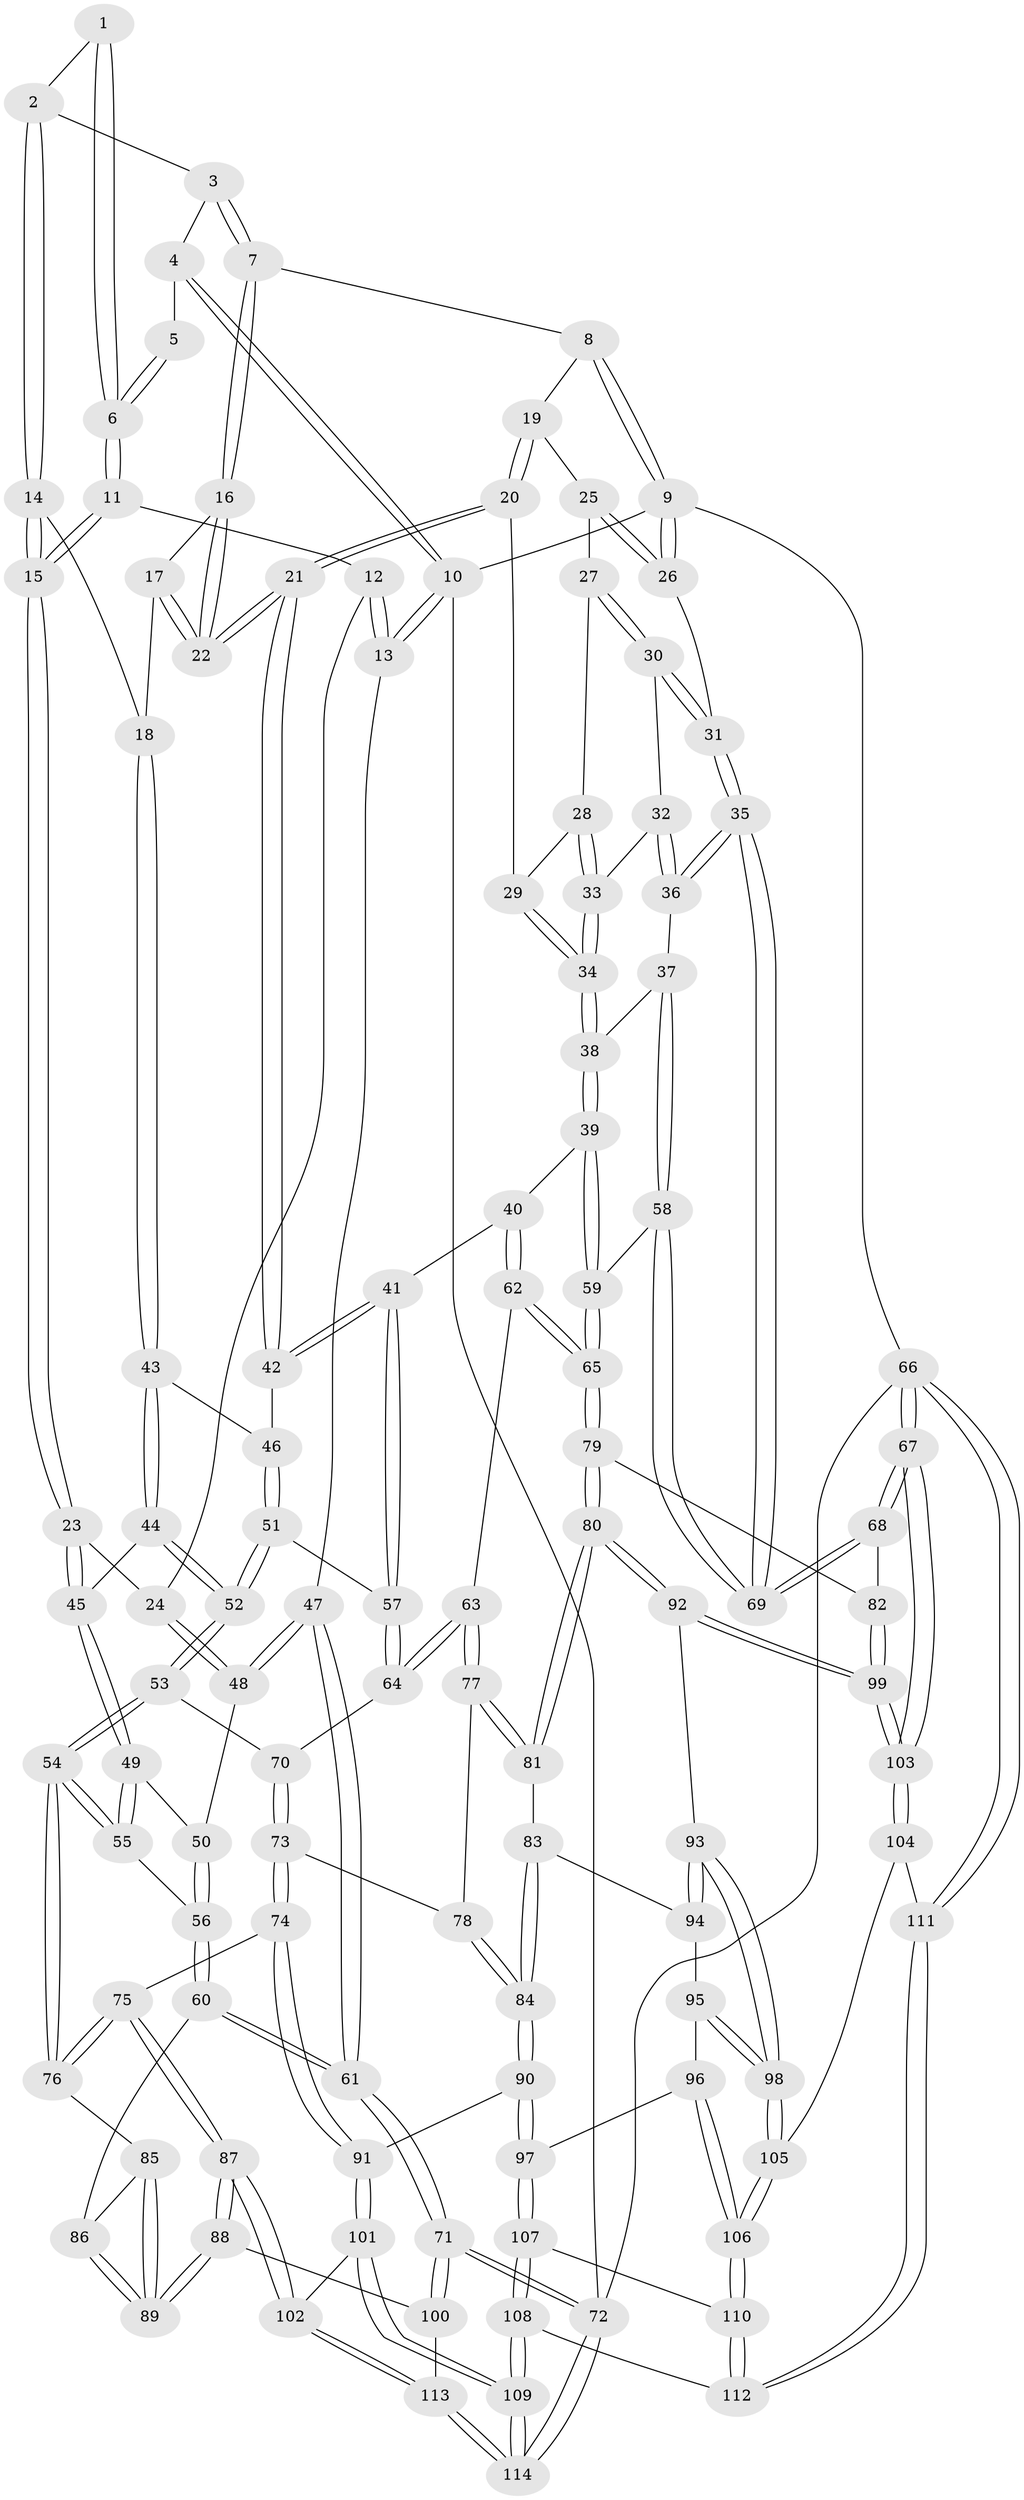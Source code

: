 // Generated by graph-tools (version 1.1) at 2025/27/03/15/25 16:27:56]
// undirected, 114 vertices, 282 edges
graph export_dot {
graph [start="1"]
  node [color=gray90,style=filled];
  1 [pos="+0.21156542960869523+0.07884847344160612"];
  2 [pos="+0.3058744617360671+0.08046174485690076"];
  3 [pos="+0.39897190151489864+0"];
  4 [pos="+0+0"];
  5 [pos="+0.08507883117175612+0"];
  6 [pos="+0.1469781235892424+0.14109521250465018"];
  7 [pos="+0.6007538363468231+0"];
  8 [pos="+0.7499572777331929+0"];
  9 [pos="+1+0"];
  10 [pos="+0+0"];
  11 [pos="+0.14653916072244652+0.14455123374281945"];
  12 [pos="+0.08998036053559949+0.15933774080251883"];
  13 [pos="+0+0"];
  14 [pos="+0.30510007602132366+0.22536522740389128"];
  15 [pos="+0.2535818541786638+0.2499911827424872"];
  16 [pos="+0.5785039685578269+0.010927685545845861"];
  17 [pos="+0.4459976636473954+0.22178268654266967"];
  18 [pos="+0.40160418537880205+0.24961718775836825"];
  19 [pos="+0.8148609707766823+0.05303670432278303"];
  20 [pos="+0.742965196477944+0.2754531543093932"];
  21 [pos="+0.6914253097500481+0.3563794028293033"];
  22 [pos="+0.6692808835323225+0.3257424711298814"];
  23 [pos="+0.24777216675437214+0.2582455517277504"];
  24 [pos="+0.03710981715158757+0.31517183837798274"];
  25 [pos="+0.8959879641876065+0.14342619193657472"];
  26 [pos="+1+0"];
  27 [pos="+0.9036143859584649+0.1587108162918125"];
  28 [pos="+0.9018619828828305+0.1661467752529863"];
  29 [pos="+0.8557525037009719+0.24079297143503461"];
  30 [pos="+1+0.23084373495970575"];
  31 [pos="+1+0.2405574219140022"];
  32 [pos="+0.9450169313375305+0.2976815373517258"];
  33 [pos="+0.9200706523687929+0.3104997405602611"];
  34 [pos="+0.8993044388581724+0.33726603007140404"];
  35 [pos="+1+0.4308073548226541"];
  36 [pos="+1+0.4225625394248417"];
  37 [pos="+0.8667610401740617+0.41375223640373116"];
  38 [pos="+0.8659618347976666+0.4134683131935766"];
  39 [pos="+0.8209830703654681+0.4228759565589841"];
  40 [pos="+0.7282756096304899+0.3958422259405986"];
  41 [pos="+0.6983674366769821+0.3752969355791971"];
  42 [pos="+0.6926830995679425+0.3663419711665259"];
  43 [pos="+0.42900019147032414+0.34556467256931905"];
  44 [pos="+0.3555922531039684+0.4302184357143923"];
  45 [pos="+0.24548803788110868+0.421041741366121"];
  46 [pos="+0.49351441383401135+0.39363611189493236"];
  47 [pos="+0+0.38287555918952615"];
  48 [pos="+0+0.3688569180745294"];
  49 [pos="+0.23168726008594975+0.43885533518172726"];
  50 [pos="+0.02890935092240301+0.4053778560046323"];
  51 [pos="+0.4747493033090449+0.49064908858912376"];
  52 [pos="+0.4103800476356956+0.5421653783120889"];
  53 [pos="+0.4055864079543315+0.556866646249238"];
  54 [pos="+0.2321610962473783+0.6213655230130666"];
  55 [pos="+0.2284058928346258+0.6174990103846552"];
  56 [pos="+0.16786824162762198+0.6068919270661416"];
  57 [pos="+0.5822879942161242+0.5280410203790618"];
  58 [pos="+0.9765589171414313+0.5809894516581532"];
  59 [pos="+0.8410640358143942+0.6469190125379484"];
  60 [pos="+0+0.663012731893538"];
  61 [pos="+0+0.654314140285147"];
  62 [pos="+0.7066827330236591+0.5644066528173195"];
  63 [pos="+0.6180764732848633+0.6486008183331694"];
  64 [pos="+0.5826999832035646+0.6170778273780191"];
  65 [pos="+0.8315181687260857+0.6675088146079364"];
  66 [pos="+1+1"];
  67 [pos="+1+1"];
  68 [pos="+1+0.6444518709796883"];
  69 [pos="+1+0.6198217832364759"];
  70 [pos="+0.4685897066866974+0.6287299141653421"];
  71 [pos="+0+1"];
  72 [pos="+0+1"];
  73 [pos="+0.4430352926436615+0.7292633049081785"];
  74 [pos="+0.39893355393174124+0.7809644633765185"];
  75 [pos="+0.31248730574109435+0.76426738001319"];
  76 [pos="+0.2378865537475922+0.6552123860627662"];
  77 [pos="+0.6261356351497518+0.6684250678822642"];
  78 [pos="+0.5187742342212194+0.7345124116809699"];
  79 [pos="+0.8239462419872233+0.7156891922101363"];
  80 [pos="+0.7788275790351095+0.7581113003079258"];
  81 [pos="+0.6409214449047781+0.6869172363033748"];
  82 [pos="+0.9216479309256834+0.7383976609452698"];
  83 [pos="+0.5819543061780887+0.7854518952647936"];
  84 [pos="+0.5631788190128986+0.7928990204160181"];
  85 [pos="+0.16264707542180998+0.7330250021418996"];
  86 [pos="+0+0.7046533965189116"];
  87 [pos="+0.2274623932692951+0.9058358451654358"];
  88 [pos="+0.11669096015296722+0.8682794699590398"];
  89 [pos="+0.10544332329287039+0.8299773577934326"];
  90 [pos="+0.504884702291531+0.86419676526154"];
  91 [pos="+0.447849618465249+0.8567300376834464"];
  92 [pos="+0.775016056805245+0.7862401549637293"];
  93 [pos="+0.7668877724838787+0.8065015703746274"];
  94 [pos="+0.589188747551574+0.7920166801730651"];
  95 [pos="+0.6133502511660957+0.821614109247509"];
  96 [pos="+0.5869686800152634+0.891120843319988"];
  97 [pos="+0.5389938245127951+0.8901474533194133"];
  98 [pos="+0.7572379463676581+0.8338407035160953"];
  99 [pos="+1+0.9270736509219116"];
  100 [pos="+0.07859877421177057+0.9031661090460145"];
  101 [pos="+0.44181050089204243+0.8705778821974145"];
  102 [pos="+0.24827948138037353+0.9603940684819859"];
  103 [pos="+1+1"];
  104 [pos="+0.7661928372524013+0.8588909517814931"];
  105 [pos="+0.7569944586413679+0.8352080879342026"];
  106 [pos="+0.6483784568146121+0.9119214431886022"];
  107 [pos="+0.5396807876204849+0.9042655088436415"];
  108 [pos="+0.48148945335587046+1"];
  109 [pos="+0.386218133999229+1"];
  110 [pos="+0.6398520892849445+1"];
  111 [pos="+0.7694199570470512+1"];
  112 [pos="+0.651876318772519+1"];
  113 [pos="+0.2858500134415674+1"];
  114 [pos="+0.2931205635010089+1"];
  1 -- 2;
  1 -- 6;
  1 -- 6;
  2 -- 3;
  2 -- 14;
  2 -- 14;
  3 -- 4;
  3 -- 7;
  3 -- 7;
  4 -- 5;
  4 -- 10;
  4 -- 10;
  5 -- 6;
  5 -- 6;
  6 -- 11;
  6 -- 11;
  7 -- 8;
  7 -- 16;
  7 -- 16;
  8 -- 9;
  8 -- 9;
  8 -- 19;
  9 -- 10;
  9 -- 26;
  9 -- 26;
  9 -- 66;
  10 -- 13;
  10 -- 13;
  10 -- 72;
  11 -- 12;
  11 -- 15;
  11 -- 15;
  12 -- 13;
  12 -- 13;
  12 -- 24;
  13 -- 47;
  14 -- 15;
  14 -- 15;
  14 -- 18;
  15 -- 23;
  15 -- 23;
  16 -- 17;
  16 -- 22;
  16 -- 22;
  17 -- 18;
  17 -- 22;
  17 -- 22;
  18 -- 43;
  18 -- 43;
  19 -- 20;
  19 -- 20;
  19 -- 25;
  20 -- 21;
  20 -- 21;
  20 -- 29;
  21 -- 22;
  21 -- 22;
  21 -- 42;
  21 -- 42;
  23 -- 24;
  23 -- 45;
  23 -- 45;
  24 -- 48;
  24 -- 48;
  25 -- 26;
  25 -- 26;
  25 -- 27;
  26 -- 31;
  27 -- 28;
  27 -- 30;
  27 -- 30;
  28 -- 29;
  28 -- 33;
  28 -- 33;
  29 -- 34;
  29 -- 34;
  30 -- 31;
  30 -- 31;
  30 -- 32;
  31 -- 35;
  31 -- 35;
  32 -- 33;
  32 -- 36;
  32 -- 36;
  33 -- 34;
  33 -- 34;
  34 -- 38;
  34 -- 38;
  35 -- 36;
  35 -- 36;
  35 -- 69;
  35 -- 69;
  36 -- 37;
  37 -- 38;
  37 -- 58;
  37 -- 58;
  38 -- 39;
  38 -- 39;
  39 -- 40;
  39 -- 59;
  39 -- 59;
  40 -- 41;
  40 -- 62;
  40 -- 62;
  41 -- 42;
  41 -- 42;
  41 -- 57;
  41 -- 57;
  42 -- 46;
  43 -- 44;
  43 -- 44;
  43 -- 46;
  44 -- 45;
  44 -- 52;
  44 -- 52;
  45 -- 49;
  45 -- 49;
  46 -- 51;
  46 -- 51;
  47 -- 48;
  47 -- 48;
  47 -- 61;
  47 -- 61;
  48 -- 50;
  49 -- 50;
  49 -- 55;
  49 -- 55;
  50 -- 56;
  50 -- 56;
  51 -- 52;
  51 -- 52;
  51 -- 57;
  52 -- 53;
  52 -- 53;
  53 -- 54;
  53 -- 54;
  53 -- 70;
  54 -- 55;
  54 -- 55;
  54 -- 76;
  54 -- 76;
  55 -- 56;
  56 -- 60;
  56 -- 60;
  57 -- 64;
  57 -- 64;
  58 -- 59;
  58 -- 69;
  58 -- 69;
  59 -- 65;
  59 -- 65;
  60 -- 61;
  60 -- 61;
  60 -- 86;
  61 -- 71;
  61 -- 71;
  62 -- 63;
  62 -- 65;
  62 -- 65;
  63 -- 64;
  63 -- 64;
  63 -- 77;
  63 -- 77;
  64 -- 70;
  65 -- 79;
  65 -- 79;
  66 -- 67;
  66 -- 67;
  66 -- 111;
  66 -- 111;
  66 -- 72;
  67 -- 68;
  67 -- 68;
  67 -- 103;
  67 -- 103;
  68 -- 69;
  68 -- 69;
  68 -- 82;
  70 -- 73;
  70 -- 73;
  71 -- 72;
  71 -- 72;
  71 -- 100;
  71 -- 100;
  72 -- 114;
  72 -- 114;
  73 -- 74;
  73 -- 74;
  73 -- 78;
  74 -- 75;
  74 -- 91;
  74 -- 91;
  75 -- 76;
  75 -- 76;
  75 -- 87;
  75 -- 87;
  76 -- 85;
  77 -- 78;
  77 -- 81;
  77 -- 81;
  78 -- 84;
  78 -- 84;
  79 -- 80;
  79 -- 80;
  79 -- 82;
  80 -- 81;
  80 -- 81;
  80 -- 92;
  80 -- 92;
  81 -- 83;
  82 -- 99;
  82 -- 99;
  83 -- 84;
  83 -- 84;
  83 -- 94;
  84 -- 90;
  84 -- 90;
  85 -- 86;
  85 -- 89;
  85 -- 89;
  86 -- 89;
  86 -- 89;
  87 -- 88;
  87 -- 88;
  87 -- 102;
  87 -- 102;
  88 -- 89;
  88 -- 89;
  88 -- 100;
  90 -- 91;
  90 -- 97;
  90 -- 97;
  91 -- 101;
  91 -- 101;
  92 -- 93;
  92 -- 99;
  92 -- 99;
  93 -- 94;
  93 -- 94;
  93 -- 98;
  93 -- 98;
  94 -- 95;
  95 -- 96;
  95 -- 98;
  95 -- 98;
  96 -- 97;
  96 -- 106;
  96 -- 106;
  97 -- 107;
  97 -- 107;
  98 -- 105;
  98 -- 105;
  99 -- 103;
  99 -- 103;
  100 -- 113;
  101 -- 102;
  101 -- 109;
  101 -- 109;
  102 -- 113;
  102 -- 113;
  103 -- 104;
  103 -- 104;
  104 -- 105;
  104 -- 111;
  105 -- 106;
  105 -- 106;
  106 -- 110;
  106 -- 110;
  107 -- 108;
  107 -- 108;
  107 -- 110;
  108 -- 109;
  108 -- 109;
  108 -- 112;
  109 -- 114;
  109 -- 114;
  110 -- 112;
  110 -- 112;
  111 -- 112;
  111 -- 112;
  113 -- 114;
  113 -- 114;
}
